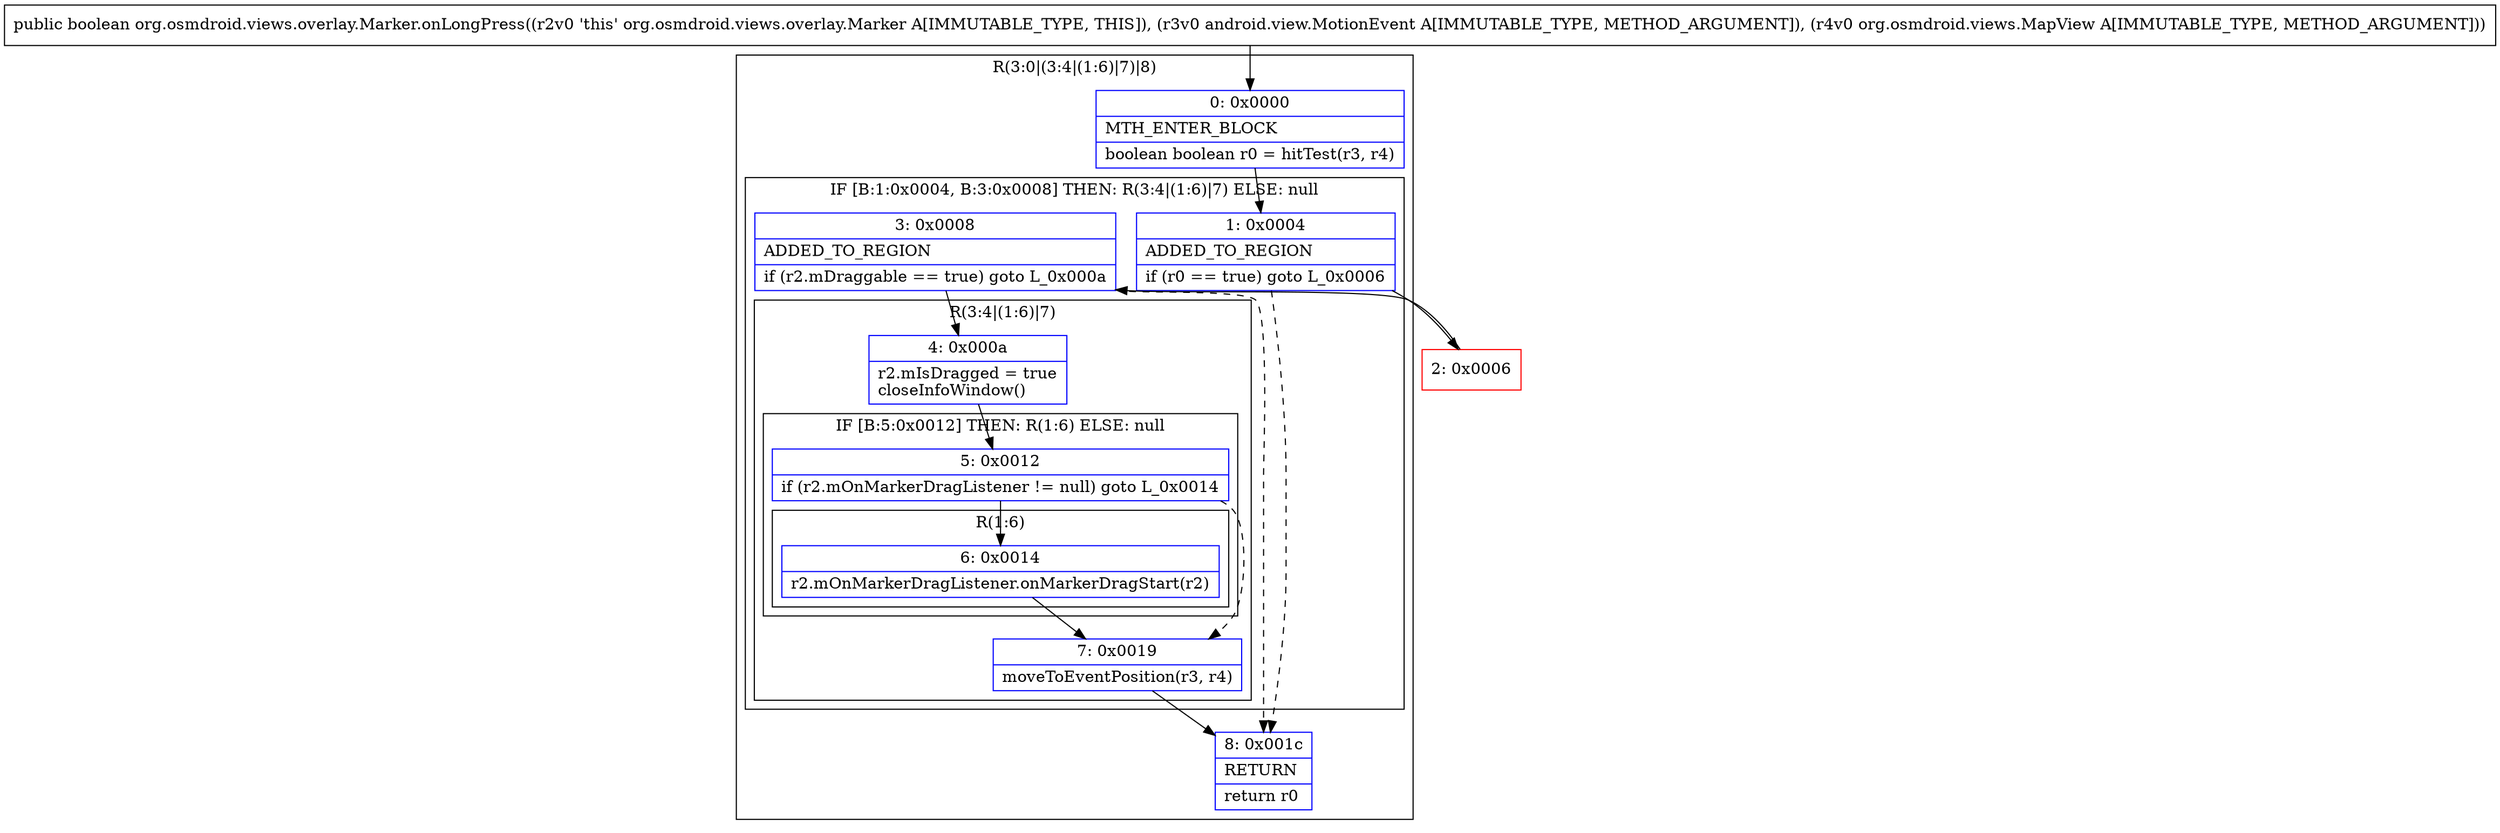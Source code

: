digraph "CFG fororg.osmdroid.views.overlay.Marker.onLongPress(Landroid\/view\/MotionEvent;Lorg\/osmdroid\/views\/MapView;)Z" {
subgraph cluster_Region_575933285 {
label = "R(3:0|(3:4|(1:6)|7)|8)";
node [shape=record,color=blue];
Node_0 [shape=record,label="{0\:\ 0x0000|MTH_ENTER_BLOCK\l|boolean boolean r0 = hitTest(r3, r4)\l}"];
subgraph cluster_IfRegion_186313058 {
label = "IF [B:1:0x0004, B:3:0x0008] THEN: R(3:4|(1:6)|7) ELSE: null";
node [shape=record,color=blue];
Node_1 [shape=record,label="{1\:\ 0x0004|ADDED_TO_REGION\l|if (r0 == true) goto L_0x0006\l}"];
Node_3 [shape=record,label="{3\:\ 0x0008|ADDED_TO_REGION\l|if (r2.mDraggable == true) goto L_0x000a\l}"];
subgraph cluster_Region_1163800054 {
label = "R(3:4|(1:6)|7)";
node [shape=record,color=blue];
Node_4 [shape=record,label="{4\:\ 0x000a|r2.mIsDragged = true\lcloseInfoWindow()\l}"];
subgraph cluster_IfRegion_1780297960 {
label = "IF [B:5:0x0012] THEN: R(1:6) ELSE: null";
node [shape=record,color=blue];
Node_5 [shape=record,label="{5\:\ 0x0012|if (r2.mOnMarkerDragListener != null) goto L_0x0014\l}"];
subgraph cluster_Region_1600617978 {
label = "R(1:6)";
node [shape=record,color=blue];
Node_6 [shape=record,label="{6\:\ 0x0014|r2.mOnMarkerDragListener.onMarkerDragStart(r2)\l}"];
}
}
Node_7 [shape=record,label="{7\:\ 0x0019|moveToEventPosition(r3, r4)\l}"];
}
}
Node_8 [shape=record,label="{8\:\ 0x001c|RETURN\l|return r0\l}"];
}
Node_2 [shape=record,color=red,label="{2\:\ 0x0006}"];
MethodNode[shape=record,label="{public boolean org.osmdroid.views.overlay.Marker.onLongPress((r2v0 'this' org.osmdroid.views.overlay.Marker A[IMMUTABLE_TYPE, THIS]), (r3v0 android.view.MotionEvent A[IMMUTABLE_TYPE, METHOD_ARGUMENT]), (r4v0 org.osmdroid.views.MapView A[IMMUTABLE_TYPE, METHOD_ARGUMENT])) }"];
MethodNode -> Node_0;
Node_0 -> Node_1;
Node_1 -> Node_2;
Node_1 -> Node_8[style=dashed];
Node_3 -> Node_4;
Node_3 -> Node_8[style=dashed];
Node_4 -> Node_5;
Node_5 -> Node_6;
Node_5 -> Node_7[style=dashed];
Node_6 -> Node_7;
Node_7 -> Node_8;
Node_2 -> Node_3;
}

